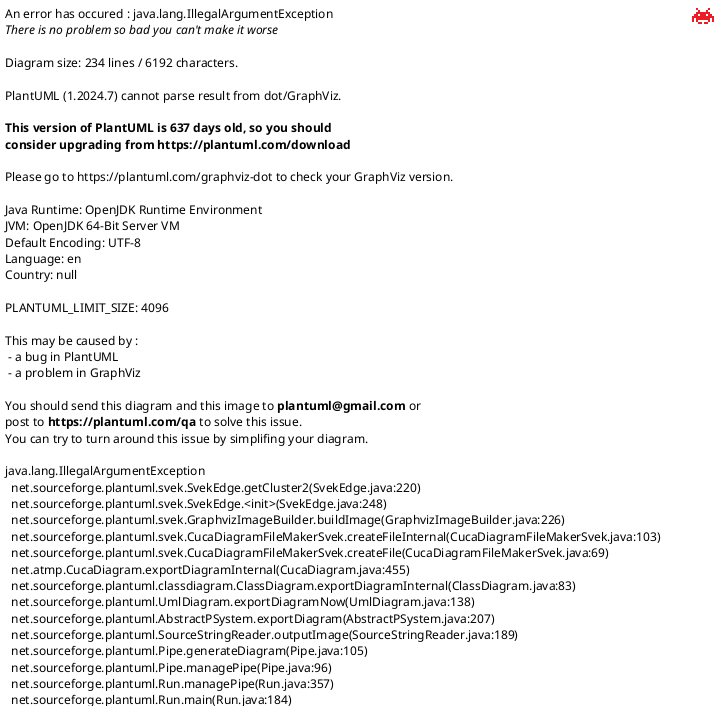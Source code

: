 @startuml

' các class Application và Initializable của java có sẵn liệu có phải vẽ vào k

skinparam ClassAttributeIconSize 0

class Main {
    +start(Stage primaryStage): void
    +{static}main(String[] args): void
}

class SceneController {
    -myCanvas: AnchorPane
    -DFSParam: TextField
    -from: TextField
    -to: TextField
    -nextStepButton: Button
    -noteText: Label
    -resText: Label
    -createUGraph: Button
    -createDGraph: Button
    -removeE: Button
    -DFSButton: Button
    -RunC: Button
    -RunT: Button
    -pseudoBox: VBox
    -GenDGraph: Button
    -GenUGraph: Button
    -context: Context
    -lines: List<Label>
    -mode: int
    -graph: Graph
    -listEdge: HashMap<Pair<Integer, Integer>, Edge>
    +initialize(arg0: URL, arg1: ResourceBundle ): void
    +generateUndirectedGraph(): void
    +generateDirectedGraph(): void
    +handleMouseOnCanvas(e: MouseEvent): void
    -getVertex(e: MouseEvent): Vertex
    +runDFS(): void
    +runNextStep(): void
    +createNewGraph(): void
    +createNewDirectedGraph(): void
    +runTopo(): void
    +removeEdge(): void
    +runCutVertex(): void
    +reset(): void
    +resetColor(): void
}

abstract class Algorithm {
    -graph: Graph
    #step: Step
    +Algorithm(graph: Graph, lines: List<Label>, comment: Label, note: Label)
    +{abstract}buildStep(): void
    +getGraph(): Graph
    +runNextStep(): boolean
}

class CutVertexBridgeFinding{
    -listEdge: HashMap<Pair<Integer, Integer>, Edge>
    -num: HashMap<Vertex, Integer>
    -childNum: HashMap<Vertex, Integer>
    -low: HasHMap<Vertex, Integer>
    -curnum: int
    -outerLoop: List<Vertex>
    -art: HashMap<Vertex, Boolean>
    -dfs_child: int
    +CutVertexBridgeFinding(graph: Graph, pseudoStep: List<Label>, comment: Label, note: Label, listEdge: HashMap<Pair<Integer, Integer>, Edge>)
    +buildStep(): void
    -findBridgeAndArt(u: Vertex, p: Vertex, dfs_root: Vertex, listEdge: HashMap<Pair<Integer, Integer>, Edge>): void
}

class DFS{
    -listEdge: HashMap<Pair<Integer, Integer>, Edge>
    -startPoint: Vertex
    +DFS(graph: Graph, pseudoStep: List<Label>, comment: Label, note: Label, listEdge: HashMap<Pair<Integer, Integer>, Edge>, start: int)
    -isVisited: HashMap<Vertex, Boolean>
    +buildStep(): void
    -runRecursive(sPoint: Vertex, tempEdge: Edge)
}

class TopologicalSort{
    +TopologicalSort(graph: Graph, pseudoStep: List<Label>, comment: Label, note: Label)
    -numberOfVertex: int
    -in_degree: HashMap<Vertex, Integer>
    -q: Queue<Vertex>
    -index: int
    +buildStep: void
}

package Main.fxml <<Frame>> {
}

class Edge{
    -{static} line: Line
    +Edge(isDirected: boolean)
    -{static}arrowLength: double
    -{static} arrowWidth: double
    -Edge(line: Line, arrow1: Line, arrow2: Line, isDirected: boolean)
    +{static}setStartX(value: double): void
    +{static}getStartX(): double
    +{static}startXProperty(): DoubleProperty
    +{static}setStartY(value: double): void
    +{static}getStartY(): double
    +{static}startYProperty(): DoubleProperty
    +{static}setEndX(value: double): void
    +{static}getEndX(): double
    +{static}endXProperty(): DoubleProperty
    +{static}setEndY(value: double): void
    +{static}getEndY(): double
    +{static}endYProperty(): DoubleProperty
    +{static}setColor(): void
    +{static}resetColor(): void
}

class Graph{
    -adj: HashMap<Vertex, List<Vertex>>
    -isDirected: boolean
    +Graph()
    +Graph(isDirected: boolean)
    +getIsDirected(): boolean
    +getAdj(): HashMap<Vertex, List<Vertex>>
    +containsEdge(from: Vertex, to: Vertex): boolean
    +getVertex(id: int): Vertex
    +addVertex(vertex: Vertex): void
    +deleteVertex(id: int): void
    +deleteVertex(v: Vertex): void
    +addEdge(from: int, to: int): void
    +addEdge(fromVertex: Vertex, toVertex: Vertex): void
    -deleteEdge(from: int, to: int): void
}

class Vertex{
    -controller: VertexController
    -isChosenItem: boolean
    -{static}numberOfChosenItem: int
    +Vertex()
    +getIdOfVertex(): int
    +getVertex(): Circle
    +changeColor(): void
    +resetColor(): void
    +getIsChosenItem(): boolean
    +{static}getNumberOfChosenItem(): int
    +{static}resetStaticVar(): void
}
package Vertex.fxml <<Frame>> {
}
class VertexController{
    -vertex: Circle
    -_id: Text
    -id: int
    -{static}increaseID: int
    -{static}deletedId: <TreeSet<Integer>>
    +initialize(arg0: URL, arg1: ResourceBundle): void
    +getVertex(): Circle
    +getId(): int
    +{static}resetId(): void
    +{static}addToDeletedStack(i: int): void
}

class Context{
    -alg: Algorithm
    +setAlgorithm(alg: Algorithm): void
    +play(): void
    +getAlgorithm(): Algorithm
}

class DetailStep{
    -qVertex: Queue<Vertex>
    -qEdge: Queue<Edge>
    -qCom: Queue<String>
    -comment: Label
    -qNote: Queue<String>
    -note: Label
    +DetailStep(comment: Label, note: Label)
    +addEdge(e: Edge): void
    +addVertex(v: Vertex): void
    +runNextStep(): void
    +addRes(a: String): void
    +addNote(a: String): void
}

class PseudoStep{
    -lines: List<Label>
    -qPseudoCode: Queue<String>
    +PseudoCStep(lines: List<Label>)
    +setPseudoCode(index: Integer)
    +runNextStep(): void
    +addCode(data: int): void
    +isEmpty(): boolean
}

class Step{
    -pseudoStep: PseudoStep
    -detailStep: DetailStep
    +Step(lines: List<Label>, comment: Label, note: Label)
    +addPseudoStep(step: int): void
    +emptyPseudoCode(): boolean
    +addEdge(e: Edge): void
    +addVertex(v: Vertex): void
    +runCode(): void
    +addRes(res:String): void
    +addNote(note: String): void
}

Vertex.fxml - VertexController
Main - Main.fxml
Main.fxml - SceneController
SceneController o-- Context
SceneController o-- Graph
SceneController *-- Edge
Algorithm o-- Graph
Algorithm o-- Step
CutVertexBridgeFinding --^ Algorithm
CutVertexBridgeFinding o-- Edge
CutVertexBridgeFinding *-- Vertex
CutVertexBridgeFinding .. Graph
DFS --^ Algorithm
DFS o-- Edge
DFS o-- Vertex
DFS .. Graph
TopologicalSort --^ Algorithm
TopologicalSort o-- Vertex
TopologicalSort .. Graph
Graph *-- Vertex
Vertex o-- VertexController
Context o-- Algorithm
DetailStep *-- Vertex 
DetailStep *-- Edge 
Step o-- DetailStep
Step o-- PseudoStep
Step .. Edge
Step .. Vertex

@enduml
